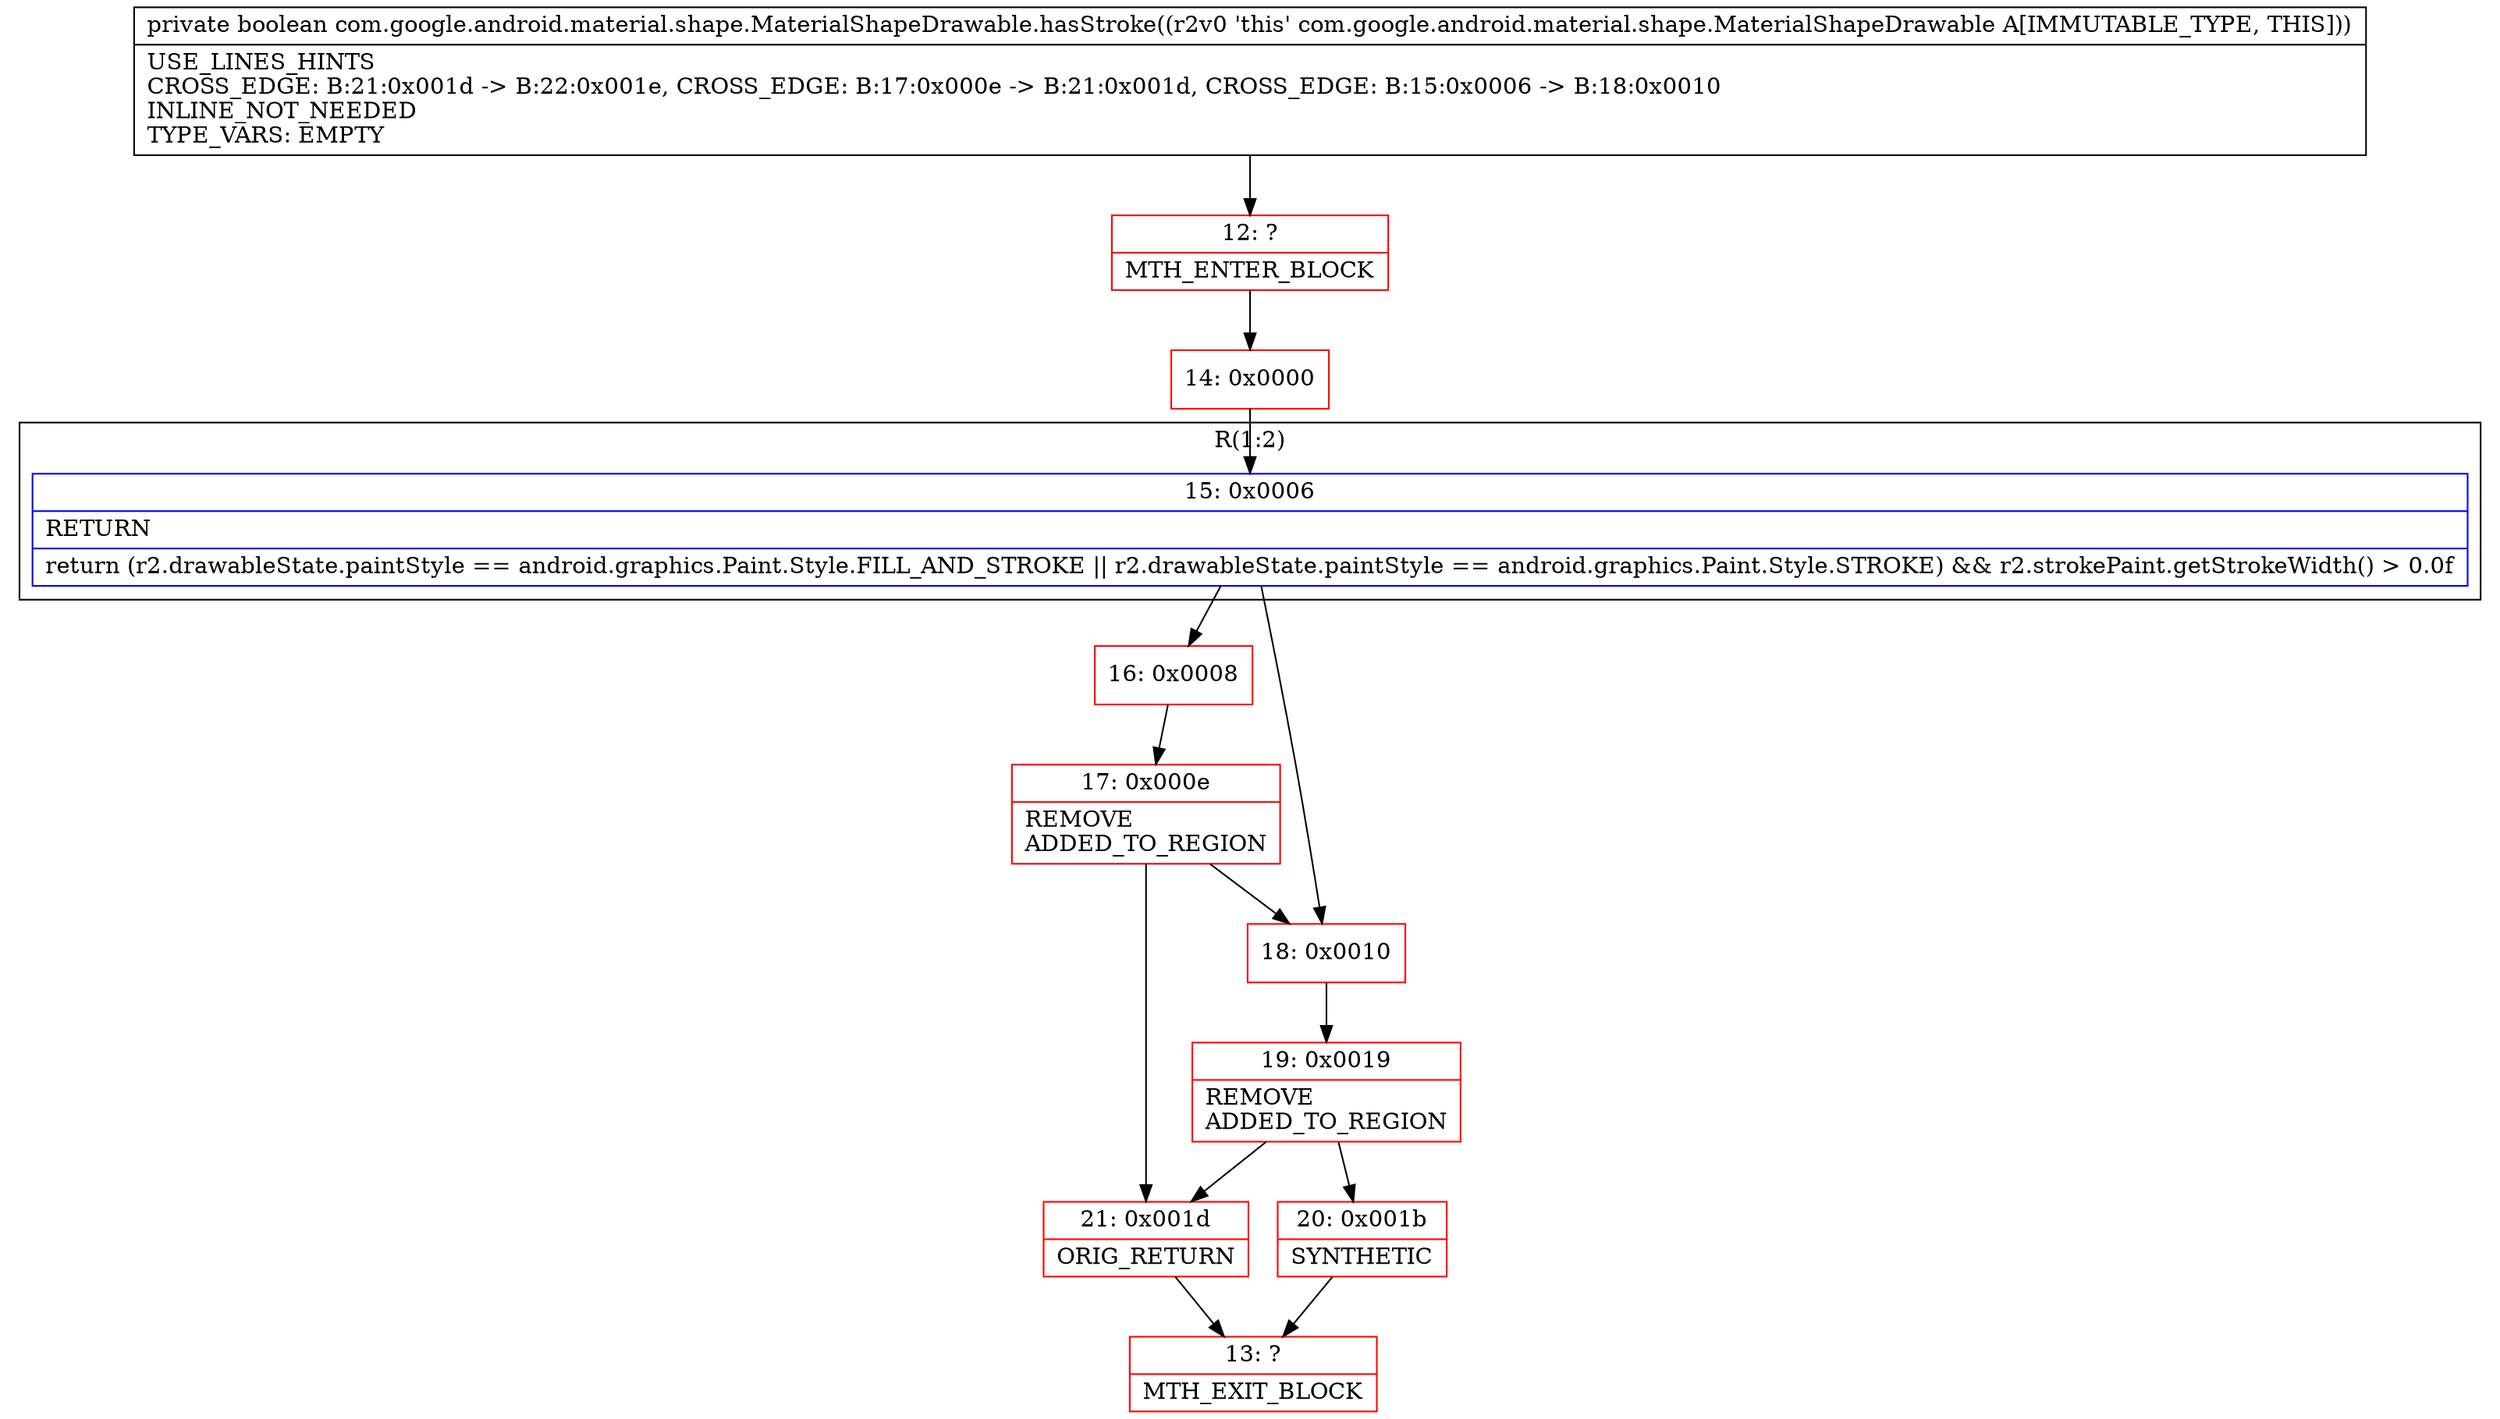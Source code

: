 digraph "CFG forcom.google.android.material.shape.MaterialShapeDrawable.hasStroke()Z" {
subgraph cluster_Region_1540941407 {
label = "R(1:2)";
node [shape=record,color=blue];
Node_15 [shape=record,label="{15\:\ 0x0006|RETURN\l|return (r2.drawableState.paintStyle == android.graphics.Paint.Style.FILL_AND_STROKE \|\| r2.drawableState.paintStyle == android.graphics.Paint.Style.STROKE) && r2.strokePaint.getStrokeWidth() \> 0.0f\l}"];
}
Node_12 [shape=record,color=red,label="{12\:\ ?|MTH_ENTER_BLOCK\l}"];
Node_14 [shape=record,color=red,label="{14\:\ 0x0000}"];
Node_16 [shape=record,color=red,label="{16\:\ 0x0008}"];
Node_17 [shape=record,color=red,label="{17\:\ 0x000e|REMOVE\lADDED_TO_REGION\l}"];
Node_21 [shape=record,color=red,label="{21\:\ 0x001d|ORIG_RETURN\l}"];
Node_13 [shape=record,color=red,label="{13\:\ ?|MTH_EXIT_BLOCK\l}"];
Node_18 [shape=record,color=red,label="{18\:\ 0x0010}"];
Node_19 [shape=record,color=red,label="{19\:\ 0x0019|REMOVE\lADDED_TO_REGION\l}"];
Node_20 [shape=record,color=red,label="{20\:\ 0x001b|SYNTHETIC\l}"];
MethodNode[shape=record,label="{private boolean com.google.android.material.shape.MaterialShapeDrawable.hasStroke((r2v0 'this' com.google.android.material.shape.MaterialShapeDrawable A[IMMUTABLE_TYPE, THIS]))  | USE_LINES_HINTS\lCROSS_EDGE: B:21:0x001d \-\> B:22:0x001e, CROSS_EDGE: B:17:0x000e \-\> B:21:0x001d, CROSS_EDGE: B:15:0x0006 \-\> B:18:0x0010\lINLINE_NOT_NEEDED\lTYPE_VARS: EMPTY\l}"];
MethodNode -> Node_12;Node_15 -> Node_16;
Node_15 -> Node_18;
Node_12 -> Node_14;
Node_14 -> Node_15;
Node_16 -> Node_17;
Node_17 -> Node_18;
Node_17 -> Node_21;
Node_21 -> Node_13;
Node_18 -> Node_19;
Node_19 -> Node_20;
Node_19 -> Node_21;
Node_20 -> Node_13;
}

